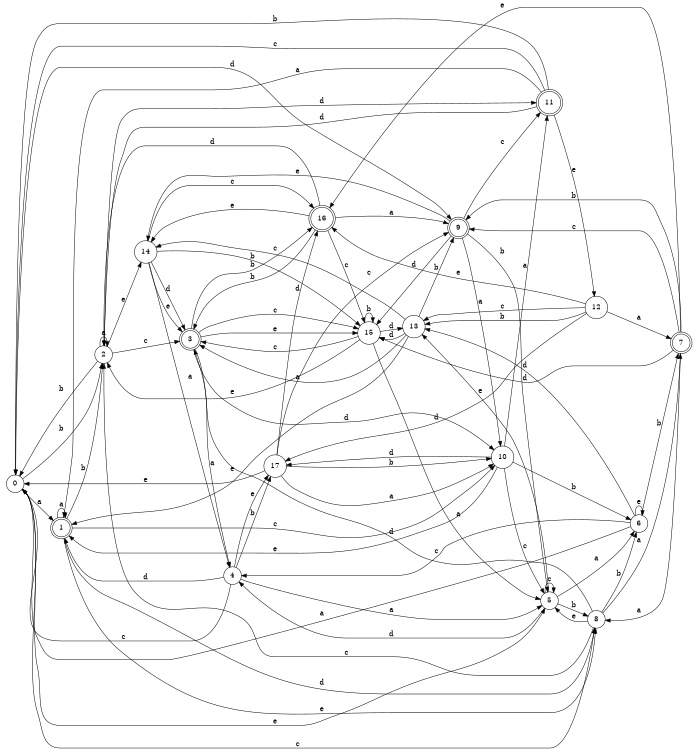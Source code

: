 digraph n15_1 {
__start0 [label="" shape="none"];

rankdir=LR;
size="8,5";

s0 [style="filled", color="black", fillcolor="white" shape="circle", label="0"];
s1 [style="rounded,filled", color="black", fillcolor="white" shape="doublecircle", label="1"];
s2 [style="filled", color="black", fillcolor="white" shape="circle", label="2"];
s3 [style="rounded,filled", color="black", fillcolor="white" shape="doublecircle", label="3"];
s4 [style="filled", color="black", fillcolor="white" shape="circle", label="4"];
s5 [style="filled", color="black", fillcolor="white" shape="circle", label="5"];
s6 [style="filled", color="black", fillcolor="white" shape="circle", label="6"];
s7 [style="rounded,filled", color="black", fillcolor="white" shape="doublecircle", label="7"];
s8 [style="filled", color="black", fillcolor="white" shape="circle", label="8"];
s9 [style="rounded,filled", color="black", fillcolor="white" shape="doublecircle", label="9"];
s10 [style="filled", color="black", fillcolor="white" shape="circle", label="10"];
s11 [style="rounded,filled", color="black", fillcolor="white" shape="doublecircle", label="11"];
s12 [style="filled", color="black", fillcolor="white" shape="circle", label="12"];
s13 [style="filled", color="black", fillcolor="white" shape="circle", label="13"];
s14 [style="filled", color="black", fillcolor="white" shape="circle", label="14"];
s15 [style="filled", color="black", fillcolor="white" shape="circle", label="15"];
s16 [style="rounded,filled", color="black", fillcolor="white" shape="doublecircle", label="16"];
s17 [style="filled", color="black", fillcolor="white" shape="circle", label="17"];
s0 -> s1 [label="a"];
s0 -> s2 [label="b"];
s0 -> s8 [label="c"];
s0 -> s9 [label="d"];
s0 -> s5 [label="e"];
s1 -> s1 [label="a"];
s1 -> s2 [label="b"];
s1 -> s10 [label="c"];
s1 -> s8 [label="d"];
s1 -> s8 [label="e"];
s2 -> s2 [label="a"];
s2 -> s0 [label="b"];
s2 -> s3 [label="c"];
s2 -> s11 [label="d"];
s2 -> s14 [label="e"];
s3 -> s4 [label="a"];
s3 -> s16 [label="b"];
s3 -> s15 [label="c"];
s3 -> s10 [label="d"];
s3 -> s15 [label="e"];
s4 -> s5 [label="a"];
s4 -> s17 [label="b"];
s4 -> s0 [label="c"];
s4 -> s1 [label="d"];
s4 -> s17 [label="e"];
s5 -> s6 [label="a"];
s5 -> s8 [label="b"];
s5 -> s5 [label="c"];
s5 -> s4 [label="d"];
s5 -> s13 [label="e"];
s6 -> s0 [label="a"];
s6 -> s7 [label="b"];
s6 -> s4 [label="c"];
s6 -> s13 [label="d"];
s6 -> s6 [label="e"];
s7 -> s8 [label="a"];
s7 -> s9 [label="b"];
s7 -> s9 [label="c"];
s7 -> s15 [label="d"];
s7 -> s16 [label="e"];
s8 -> s7 [label="a"];
s8 -> s6 [label="b"];
s8 -> s2 [label="c"];
s8 -> s3 [label="d"];
s8 -> s5 [label="e"];
s9 -> s10 [label="a"];
s9 -> s5 [label="b"];
s9 -> s11 [label="c"];
s9 -> s15 [label="d"];
s9 -> s14 [label="e"];
s10 -> s11 [label="a"];
s10 -> s6 [label="b"];
s10 -> s5 [label="c"];
s10 -> s17 [label="d"];
s10 -> s1 [label="e"];
s11 -> s1 [label="a"];
s11 -> s0 [label="b"];
s11 -> s0 [label="c"];
s11 -> s2 [label="d"];
s11 -> s12 [label="e"];
s12 -> s7 [label="a"];
s12 -> s13 [label="b"];
s12 -> s13 [label="c"];
s12 -> s17 [label="d"];
s12 -> s16 [label="e"];
s13 -> s3 [label="a"];
s13 -> s9 [label="b"];
s13 -> s14 [label="c"];
s13 -> s15 [label="d"];
s13 -> s1 [label="e"];
s14 -> s4 [label="a"];
s14 -> s15 [label="b"];
s14 -> s16 [label="c"];
s14 -> s3 [label="d"];
s14 -> s3 [label="e"];
s15 -> s5 [label="a"];
s15 -> s15 [label="b"];
s15 -> s3 [label="c"];
s15 -> s13 [label="d"];
s15 -> s2 [label="e"];
s16 -> s9 [label="a"];
s16 -> s3 [label="b"];
s16 -> s15 [label="c"];
s16 -> s2 [label="d"];
s16 -> s14 [label="e"];
s17 -> s10 [label="a"];
s17 -> s10 [label="b"];
s17 -> s9 [label="c"];
s17 -> s16 [label="d"];
s17 -> s0 [label="e"];

}